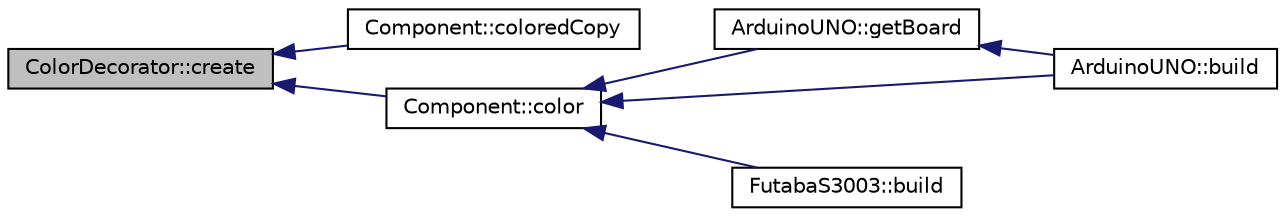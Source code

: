 digraph "ColorDecorator::create"
{
  edge [fontname="Helvetica",fontsize="10",labelfontname="Helvetica",labelfontsize="10"];
  node [fontname="Helvetica",fontsize="10",shape=record];
  rankdir="LR";
  Node12 [label="ColorDecorator::create",height=0.2,width=0.4,color="black", fillcolor="grey75", style="filled", fontcolor="black"];
  Node12 -> Node13 [dir="back",color="midnightblue",fontsize="10",style="solid",fontname="Helvetica"];
  Node13 [label="Component::coloredCopy",height=0.2,width=0.4,color="black", fillcolor="white", style="filled",URL="$classComponent.html#a56af50cd1b58a733a681e029a9966748",tooltip="Color the component. "];
  Node12 -> Node14 [dir="back",color="midnightblue",fontsize="10",style="solid",fontname="Helvetica"];
  Node14 [label="Component::color",height=0.2,width=0.4,color="black", fillcolor="white", style="filled",URL="$classComponent.html#a2a09a1cc2732ab4ab42c10d36f6b8b6d",tooltip="Color the component. "];
  Node14 -> Node15 [dir="back",color="midnightblue",fontsize="10",style="solid",fontname="Helvetica"];
  Node15 [label="ArduinoUNO::getBoard",height=0.2,width=0.4,color="black", fillcolor="white", style="filled",URL="$classArduinoUNO.html#a2765f8e142d0668f66270d15dfb30296",tooltip="returns a component only with the board "];
  Node15 -> Node16 [dir="back",color="midnightblue",fontsize="10",style="solid",fontname="Helvetica"];
  Node16 [label="ArduinoUNO::build",height=0.2,width=0.4,color="black", fillcolor="white", style="filled",URL="$classArduinoUNO.html#a3f36db05b8094951b6a0372fae99e390",tooltip="Build the piece. "];
  Node14 -> Node16 [dir="back",color="midnightblue",fontsize="10",style="solid",fontname="Helvetica"];
  Node14 -> Node17 [dir="back",color="midnightblue",fontsize="10",style="solid",fontname="Helvetica"];
  Node17 [label="FutabaS3003::build",height=0.2,width=0.4,color="black", fillcolor="white", style="filled",URL="$classFutabaS3003.html#a780e4ad25476f3d7962675c1b5e4fb03",tooltip="Build the piece. "];
}
